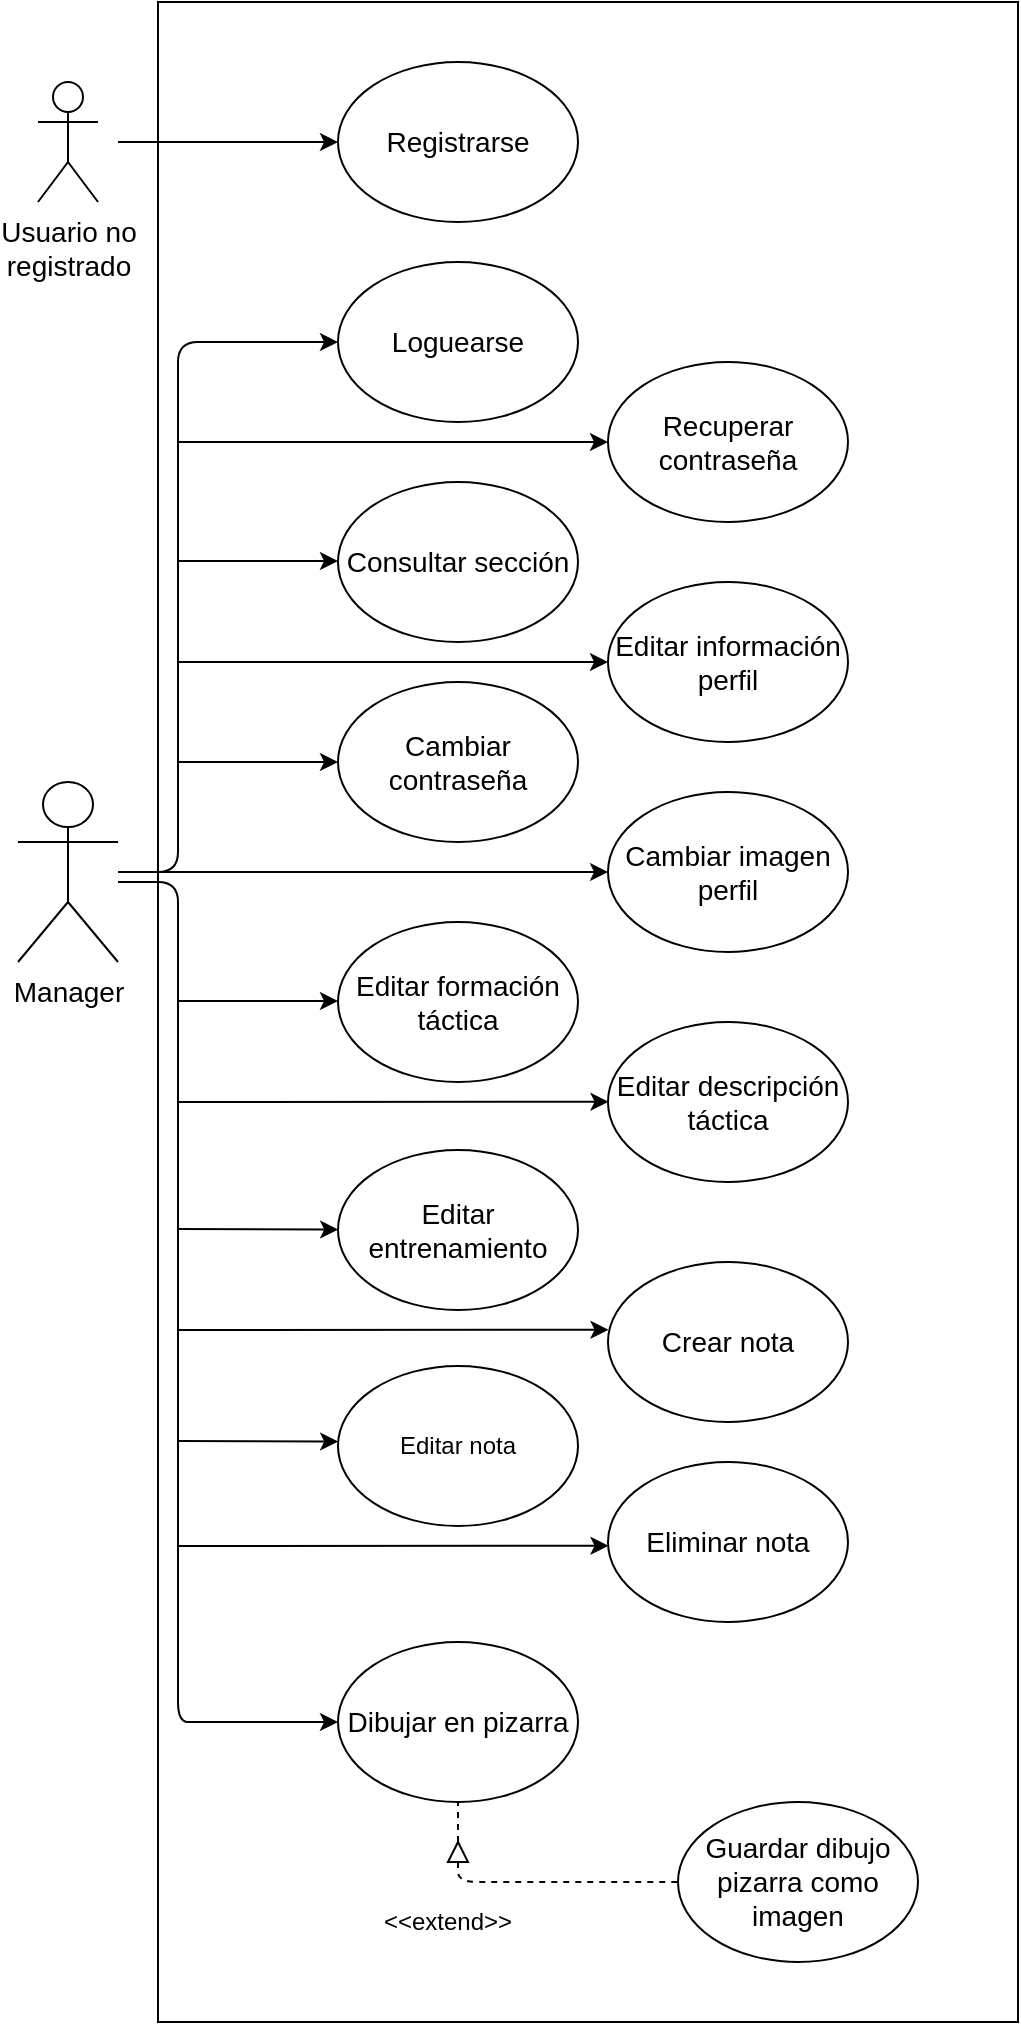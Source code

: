 <mxfile version="10.6.5" type="device"><diagram id="OI2iXntx0ql1ZJDQlCqZ" name="Página-1"><mxGraphModel dx="628" dy="437" grid="1" gridSize="10" guides="1" tooltips="1" connect="1" arrows="1" fold="1" page="1" pageScale="1" pageWidth="827" pageHeight="1169" math="0" shadow="0"><root><mxCell id="0"/><mxCell id="1" parent="0"/><mxCell id="GEzJ6okKga4lL45GEYGy-22" value="" style="rounded=0;whiteSpace=wrap;html=1;" parent="1" vertex="1"><mxGeometry x="90" y="10" width="430" height="1010" as="geometry"/></mxCell><mxCell id="GEzJ6okKga4lL45GEYGy-1" value="&lt;font style=&quot;font-size: 14px&quot;&gt;Usuario no &lt;br&gt;registrado&lt;/font&gt;" style="shape=umlActor;verticalLabelPosition=bottom;labelBackgroundColor=#ffffff;verticalAlign=top;html=1;outlineConnect=0;" parent="1" vertex="1"><mxGeometry x="30" y="50" width="30" height="60" as="geometry"/></mxCell><mxCell id="GEzJ6okKga4lL45GEYGy-2" value="&lt;font style=&quot;font-size: 14px&quot;&gt;Manager&lt;/font&gt;" style="shape=umlActor;verticalLabelPosition=bottom;labelBackgroundColor=#ffffff;verticalAlign=top;html=1;outlineConnect=0;" parent="1" vertex="1"><mxGeometry x="20" y="400" width="50" height="90" as="geometry"/></mxCell><mxCell id="GEzJ6okKga4lL45GEYGy-3" value="&lt;font style=&quot;font-size: 14px&quot;&gt;Registrarse&lt;/font&gt;" style="ellipse;whiteSpace=wrap;html=1;" parent="1" vertex="1"><mxGeometry x="180" y="40" width="120" height="80" as="geometry"/></mxCell><mxCell id="GEzJ6okKga4lL45GEYGy-4" value="&lt;font style=&quot;font-size: 14px&quot;&gt;Loguearse&lt;/font&gt;" style="ellipse;whiteSpace=wrap;html=1;" parent="1" vertex="1"><mxGeometry x="180" y="140" width="120" height="80" as="geometry"/></mxCell><mxCell id="GEzJ6okKga4lL45GEYGy-5" value="&lt;font style=&quot;font-size: 14px&quot;&gt;Recuperar contraseña&lt;/font&gt;" style="ellipse;whiteSpace=wrap;html=1;" parent="1" vertex="1"><mxGeometry x="315" y="190" width="120" height="80" as="geometry"/></mxCell><mxCell id="GEzJ6okKga4lL45GEYGy-6" value="&lt;font style=&quot;font-size: 14px&quot;&gt;Consultar sección&lt;/font&gt;" style="ellipse;whiteSpace=wrap;html=1;" parent="1" vertex="1"><mxGeometry x="180" y="250" width="120" height="80" as="geometry"/></mxCell><mxCell id="GEzJ6okKga4lL45GEYGy-7" value="&lt;font style=&quot;font-size: 14px&quot;&gt;Cambiar contraseña&lt;/font&gt;" style="ellipse;whiteSpace=wrap;html=1;" parent="1" vertex="1"><mxGeometry x="180" y="350" width="120" height="80" as="geometry"/></mxCell><mxCell id="GEzJ6okKga4lL45GEYGy-8" value="&lt;font style=&quot;font-size: 14px&quot;&gt;Editar información perfil&lt;/font&gt;" style="ellipse;whiteSpace=wrap;html=1;" parent="1" vertex="1"><mxGeometry x="315" y="300" width="120" height="80" as="geometry"/></mxCell><mxCell id="GEzJ6okKga4lL45GEYGy-9" value="&lt;font style=&quot;font-size: 14px&quot;&gt;Cambiar imagen perfil&lt;/font&gt;" style="ellipse;whiteSpace=wrap;html=1;" parent="1" vertex="1"><mxGeometry x="315" y="405" width="120" height="80" as="geometry"/></mxCell><mxCell id="GEzJ6okKga4lL45GEYGy-10" value="&lt;font style=&quot;font-size: 14px&quot;&gt;Editar formación táctica&lt;/font&gt;" style="ellipse;whiteSpace=wrap;html=1;" parent="1" vertex="1"><mxGeometry x="180" y="470" width="120" height="80" as="geometry"/></mxCell><mxCell id="GEzJ6okKga4lL45GEYGy-11" value="&lt;font style=&quot;font-size: 14px&quot;&gt;Editar descripción táctica&lt;/font&gt;" style="ellipse;whiteSpace=wrap;html=1;" parent="1" vertex="1"><mxGeometry x="315" y="520" width="120" height="80" as="geometry"/></mxCell><mxCell id="GEzJ6okKga4lL45GEYGy-12" value="&lt;font style=&quot;font-size: 14px&quot;&gt;Editar entrenamiento&lt;/font&gt;" style="ellipse;whiteSpace=wrap;html=1;" parent="1" vertex="1"><mxGeometry x="180" y="584" width="120" height="80" as="geometry"/></mxCell><mxCell id="GEzJ6okKga4lL45GEYGy-13" value="Editar nota" style="ellipse;whiteSpace=wrap;html=1;" parent="1" vertex="1"><mxGeometry x="180" y="692" width="120" height="80" as="geometry"/></mxCell><mxCell id="GEzJ6okKga4lL45GEYGy-15" value="&lt;font style=&quot;font-size: 14px&quot;&gt;Crear nota&lt;/font&gt;" style="ellipse;whiteSpace=wrap;html=1;" parent="1" vertex="1"><mxGeometry x="315" y="640" width="120" height="80" as="geometry"/></mxCell><mxCell id="GEzJ6okKga4lL45GEYGy-16" value="&lt;font style=&quot;font-size: 14px&quot;&gt;Eliminar nota&lt;/font&gt;" style="ellipse;whiteSpace=wrap;html=1;" parent="1" vertex="1"><mxGeometry x="315" y="740" width="120" height="80" as="geometry"/></mxCell><mxCell id="GEzJ6okKga4lL45GEYGy-17" value="&lt;font style=&quot;font-size: 14px&quot;&gt;Dibujar en pizarra&lt;/font&gt;" style="ellipse;whiteSpace=wrap;html=1;" parent="1" vertex="1"><mxGeometry x="180" y="830" width="120" height="80" as="geometry"/></mxCell><mxCell id="GEzJ6okKga4lL45GEYGy-20" value="" style="endArrow=classic;html=1;entryX=0;entryY=0.5;entryDx=0;entryDy=0;" parent="1" target="GEzJ6okKga4lL45GEYGy-3" edge="1"><mxGeometry width="50" height="50" relative="1" as="geometry"><mxPoint x="70" y="80" as="sourcePoint"/><mxPoint x="80" y="1010" as="targetPoint"/><Array as="points"/></mxGeometry></mxCell><mxCell id="GEzJ6okKga4lL45GEYGy-24" value="" style="endArrow=classic;html=1;entryX=0;entryY=0.5;entryDx=0;entryDy=0;" parent="1" source="GEzJ6okKga4lL45GEYGy-2" target="GEzJ6okKga4lL45GEYGy-4" edge="1"><mxGeometry width="50" height="50" relative="1" as="geometry"><mxPoint x="80" y="495" as="sourcePoint"/><mxPoint x="150.711" y="445" as="targetPoint"/><Array as="points"><mxPoint x="100" y="445"/><mxPoint x="100" y="180"/></Array></mxGeometry></mxCell><mxCell id="GEzJ6okKga4lL45GEYGy-29" value="" style="endArrow=classic;html=1;entryX=0;entryY=0.5;entryDx=0;entryDy=0;" parent="1" target="GEzJ6okKga4lL45GEYGy-5" edge="1"><mxGeometry width="50" height="50" relative="1" as="geometry"><mxPoint x="100" y="230" as="sourcePoint"/><mxPoint x="150" y="195.017" as="targetPoint"/></mxGeometry></mxCell><mxCell id="GEzJ6okKga4lL45GEYGy-30" value="" style="endArrow=classic;html=1;entryX=0;entryY=0.5;entryDx=0;entryDy=0;" parent="1" target="GEzJ6okKga4lL45GEYGy-8" edge="1"><mxGeometry width="50" height="50" relative="1" as="geometry"><mxPoint x="100" y="340" as="sourcePoint"/><mxPoint x="315.241" y="344.897" as="targetPoint"/></mxGeometry></mxCell><mxCell id="GEzJ6okKga4lL45GEYGy-31" value="" style="endArrow=classic;html=1;entryX=0;entryY=0.5;entryDx=0;entryDy=0;" parent="1" target="GEzJ6okKga4lL45GEYGy-9" edge="1"><mxGeometry width="50" height="50" relative="1" as="geometry"><mxPoint x="90" y="445" as="sourcePoint"/><mxPoint x="310" y="445" as="targetPoint"/></mxGeometry></mxCell><mxCell id="GEzJ6okKga4lL45GEYGy-32" value="" style="endArrow=classic;html=1;entryX=0;entryY=0.5;entryDx=0;entryDy=0;" parent="1" target="GEzJ6okKga4lL45GEYGy-7" edge="1"><mxGeometry width="50" height="50" relative="1" as="geometry"><mxPoint x="100" y="390.0" as="sourcePoint"/><mxPoint x="315.241" y="389.897" as="targetPoint"/></mxGeometry></mxCell><mxCell id="GEzJ6okKga4lL45GEYGy-33" value="" style="endArrow=classic;html=1;" parent="1" target="GEzJ6okKga4lL45GEYGy-17" edge="1"><mxGeometry width="50" height="50" relative="1" as="geometry"><mxPoint x="70" y="450" as="sourcePoint"/><mxPoint x="180" y="950" as="targetPoint"/><Array as="points"><mxPoint x="100" y="450"/><mxPoint x="100" y="870"/><mxPoint x="110" y="870"/></Array></mxGeometry></mxCell><mxCell id="GEzJ6okKga4lL45GEYGy-35" value="" style="endArrow=classic;html=1;entryX=0;entryY=0.5;entryDx=0;entryDy=0;" parent="1" edge="1"><mxGeometry width="50" height="50" relative="1" as="geometry"><mxPoint x="100" y="560.0" as="sourcePoint"/><mxPoint x="315.241" y="559.897" as="targetPoint"/></mxGeometry></mxCell><mxCell id="GEzJ6okKga4lL45GEYGy-36" value="" style="endArrow=classic;html=1;entryX=0;entryY=0.5;entryDx=0;entryDy=0;" parent="1" edge="1"><mxGeometry width="50" height="50" relative="1" as="geometry"><mxPoint x="100" y="674" as="sourcePoint"/><mxPoint x="315.241" y="673.897" as="targetPoint"/></mxGeometry></mxCell><mxCell id="GEzJ6okKga4lL45GEYGy-37" value="" style="endArrow=classic;html=1;entryX=0;entryY=0.5;entryDx=0;entryDy=0;" parent="1" edge="1"><mxGeometry width="50" height="50" relative="1" as="geometry"><mxPoint x="100" y="782" as="sourcePoint"/><mxPoint x="315.241" y="781.897" as="targetPoint"/></mxGeometry></mxCell><mxCell id="GEzJ6okKga4lL45GEYGy-40" value="" style="endArrow=classic;html=1;entryX=0;entryY=0.5;entryDx=0;entryDy=0;" parent="1" edge="1"><mxGeometry width="50" height="50" relative="1" as="geometry"><mxPoint x="100" y="729.5" as="sourcePoint"/><mxPoint x="180.069" y="729.741" as="targetPoint"/></mxGeometry></mxCell><mxCell id="GEzJ6okKga4lL45GEYGy-41" value="" style="endArrow=classic;html=1;entryX=0;entryY=0.5;entryDx=0;entryDy=0;" parent="1" edge="1"><mxGeometry width="50" height="50" relative="1" as="geometry"><mxPoint x="100" y="623.5" as="sourcePoint"/><mxPoint x="180.069" y="623.741" as="targetPoint"/></mxGeometry></mxCell><mxCell id="GEzJ6okKga4lL45GEYGy-45" value="" style="endArrow=classic;html=1;entryX=0;entryY=0.5;entryDx=0;entryDy=0;" parent="1" edge="1"><mxGeometry width="50" height="50" relative="1" as="geometry"><mxPoint x="100" y="289.5" as="sourcePoint"/><mxPoint x="180" y="289.5" as="targetPoint"/></mxGeometry></mxCell><mxCell id="GEzJ6okKga4lL45GEYGy-46" value="" style="endArrow=classic;html=1;entryX=0;entryY=0.5;entryDx=0;entryDy=0;" parent="1" edge="1"><mxGeometry width="50" height="50" relative="1" as="geometry"><mxPoint x="100" y="509.5" as="sourcePoint"/><mxPoint x="180" y="509.5" as="targetPoint"/><Array as="points"><mxPoint x="140" y="509.5"/></Array></mxGeometry></mxCell><mxCell id="D_C9-XqJufFjW5c7gARd-1" value="&lt;font style=&quot;font-size: 14px&quot;&gt;Guardar dibujo pizarra como imagen&lt;/font&gt;" style="ellipse;whiteSpace=wrap;html=1;" parent="1" vertex="1"><mxGeometry x="350" y="910" width="120" height="80" as="geometry"/></mxCell><mxCell id="D_C9-XqJufFjW5c7gARd-8" value="&amp;lt;&amp;lt;extend&amp;gt;&amp;gt;" style="text;html=1;strokeColor=none;fillColor=none;align=center;verticalAlign=middle;whiteSpace=wrap;rounded=0;" parent="1" vertex="1"><mxGeometry x="195" y="960" width="80" height="20" as="geometry"/></mxCell><mxCell id="ZpDeXml4rEMjYPo4MZzB-2" value="" style="triangle;whiteSpace=wrap;html=1;direction=north;" vertex="1" parent="1"><mxGeometry x="235" y="930" width="10" height="10" as="geometry"/></mxCell><mxCell id="ZpDeXml4rEMjYPo4MZzB-6" value="" style="endArrow=none;dashed=1;html=1;exitX=1;exitY=0.5;exitDx=0;exitDy=0;" edge="1" parent="1" source="ZpDeXml4rEMjYPo4MZzB-2" target="GEzJ6okKga4lL45GEYGy-17"><mxGeometry width="50" height="50" relative="1" as="geometry"><mxPoint x="150" y="990" as="sourcePoint"/><mxPoint x="200" y="940" as="targetPoint"/><Array as="points"><mxPoint x="240" y="930"/></Array></mxGeometry></mxCell><mxCell id="ZpDeXml4rEMjYPo4MZzB-10" value="" style="endArrow=none;dashed=1;html=1;exitX=0;exitY=0.5;exitDx=0;exitDy=0;entryX=0;entryY=0.5;entryDx=0;entryDy=0;" edge="1" parent="1" source="ZpDeXml4rEMjYPo4MZzB-2" target="D_C9-XqJufFjW5c7gARd-1"><mxGeometry width="50" height="50" relative="1" as="geometry"><mxPoint x="240" y="1010" as="sourcePoint"/><mxPoint x="290" y="960" as="targetPoint"/><Array as="points"><mxPoint x="240" y="950"/></Array></mxGeometry></mxCell></root></mxGraphModel></diagram></mxfile>